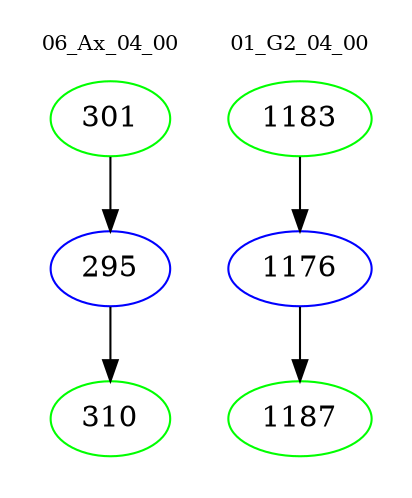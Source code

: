 digraph{
subgraph cluster_0 {
color = white
label = "06_Ax_04_00";
fontsize=10;
T0_301 [label="301", color="green"]
T0_301 -> T0_295 [color="black"]
T0_295 [label="295", color="blue"]
T0_295 -> T0_310 [color="black"]
T0_310 [label="310", color="green"]
}
subgraph cluster_1 {
color = white
label = "01_G2_04_00";
fontsize=10;
T1_1183 [label="1183", color="green"]
T1_1183 -> T1_1176 [color="black"]
T1_1176 [label="1176", color="blue"]
T1_1176 -> T1_1187 [color="black"]
T1_1187 [label="1187", color="green"]
}
}
